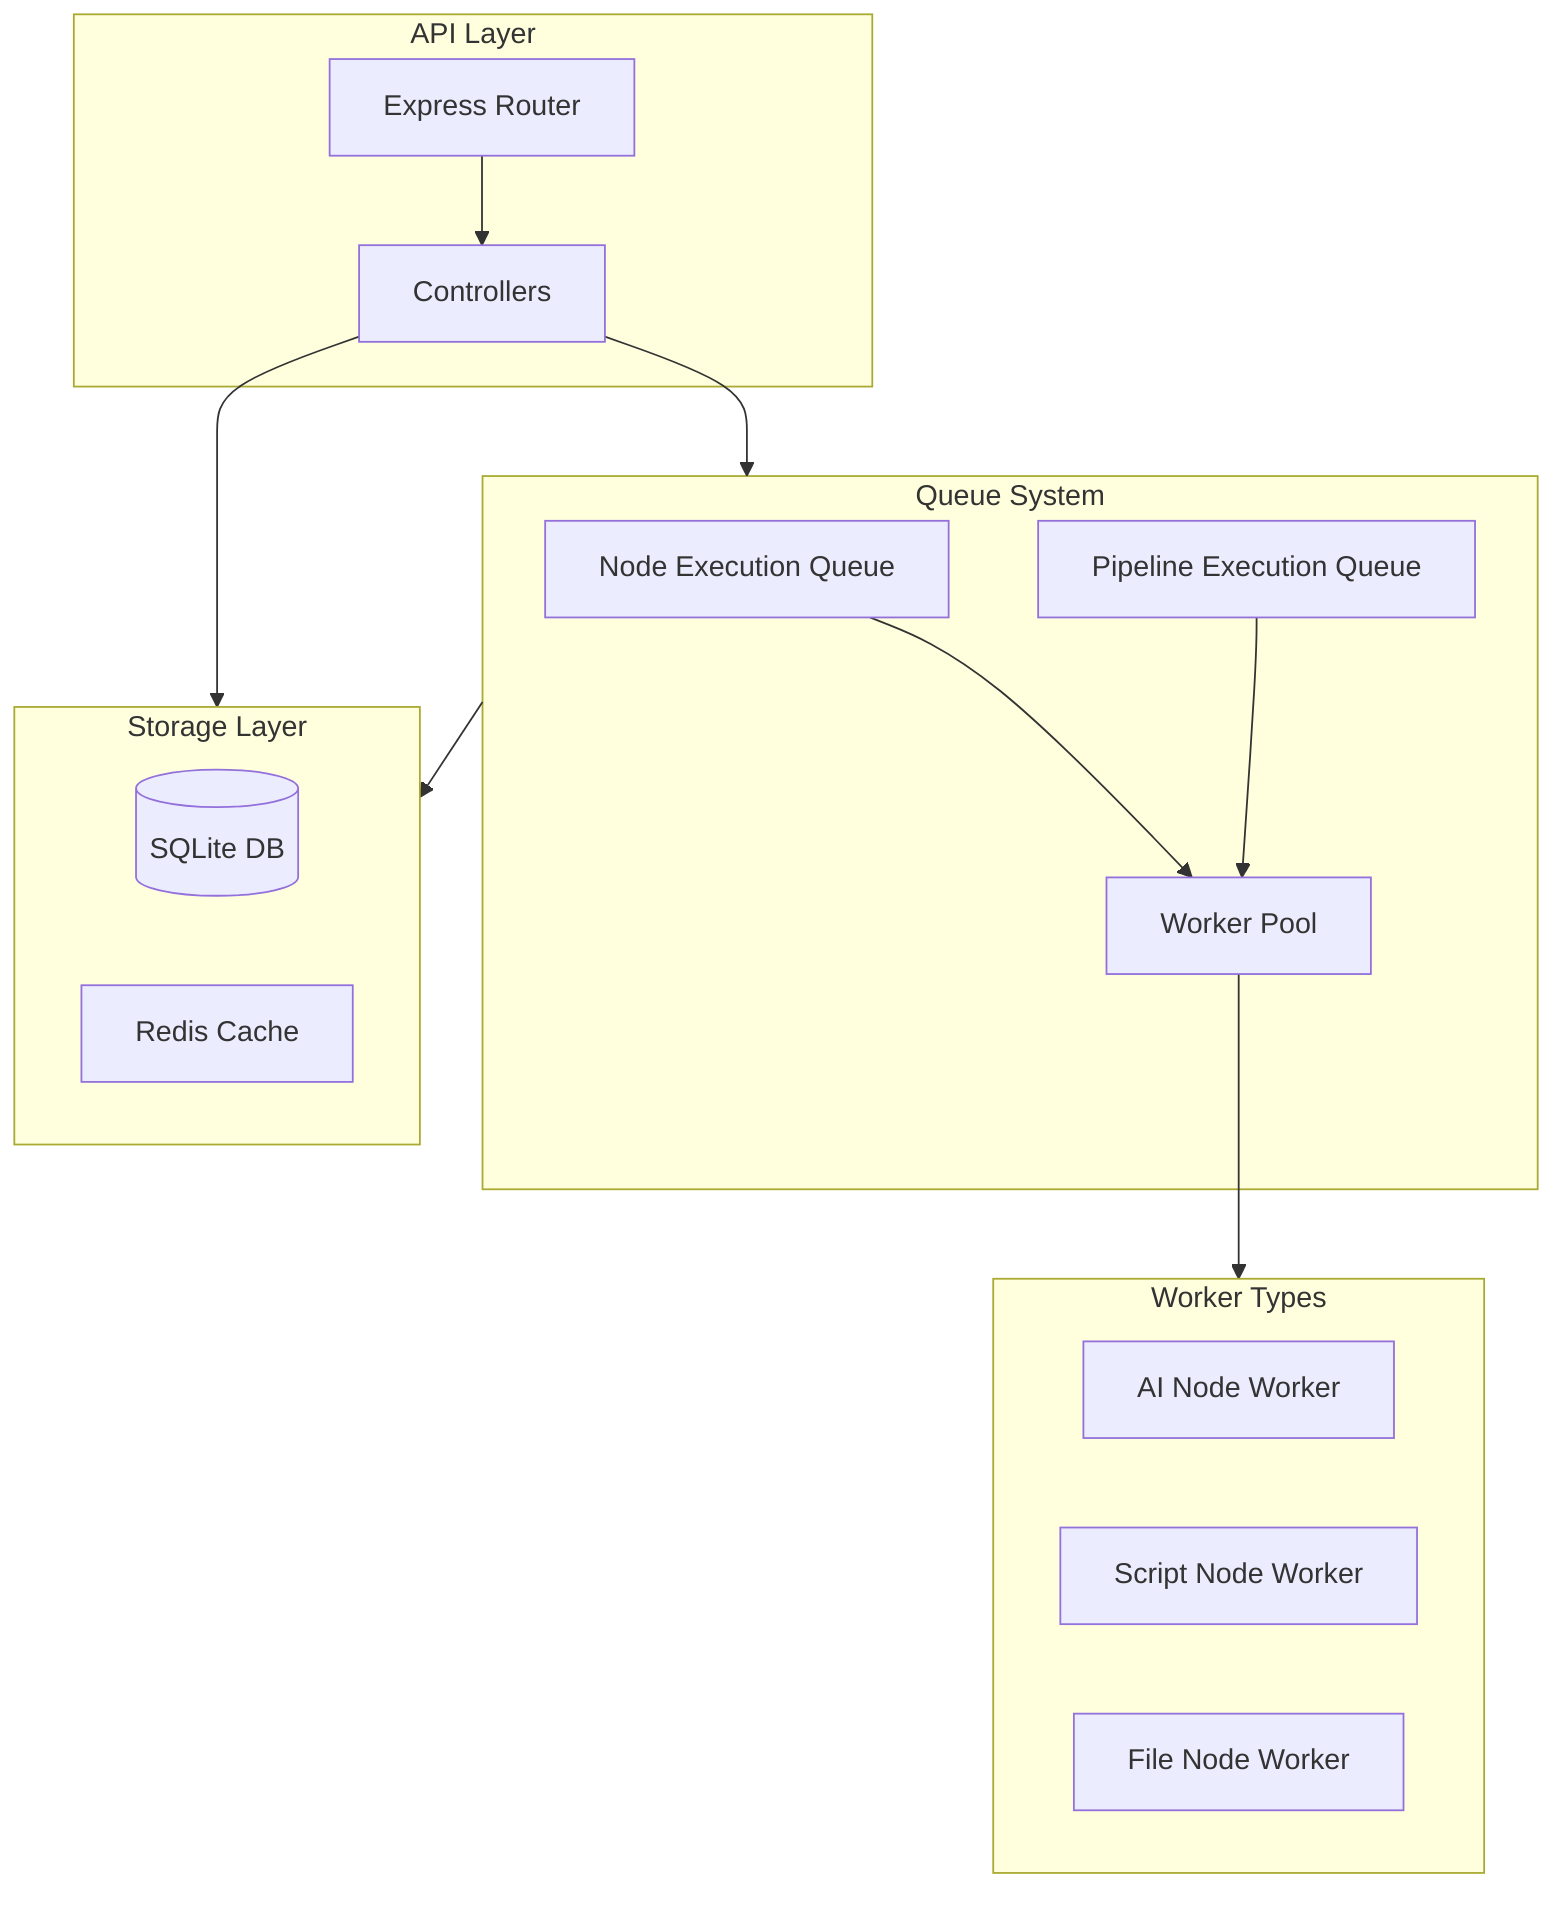 flowchart TB
    subgraph API["API Layer"]
        Router["Express Router"]
        Controllers["Controllers"]
    end

    subgraph Queue["Queue System"]
        direction TB
        NodeQueue["Node Execution Queue"]
        PipelineQueue["Pipeline Execution Queue"]
        WorkerPool["Worker Pool"]

        NodeQueue --> WorkerPool
        PipelineQueue --> WorkerPool
    end

    subgraph Storage["Storage Layer"]
        SQLite[(SQLite DB)]
        Cache["Redis Cache"]
    end

    Router --> Controllers
    Controllers --> Queue
    Queue --> Storage
    Controllers --> Storage

    subgraph Workers["Worker Types"]
        direction LR
        AIWorker["AI Node Worker"]
        ScriptWorker["Script Node Worker"]
        FileWorker["File Node Worker"]
    end

    WorkerPool --> Workers